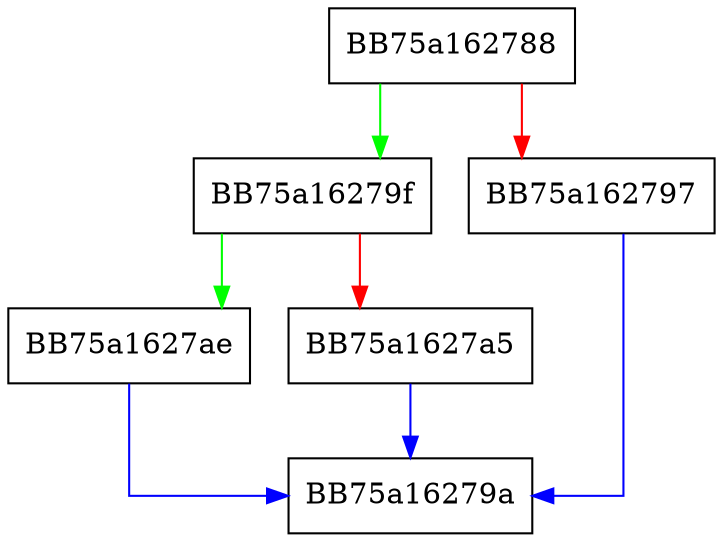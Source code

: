 digraph lua_touserdata {
  node [shape="box"];
  graph [splines=ortho];
  BB75a162788 -> BB75a16279f [color="green"];
  BB75a162788 -> BB75a162797 [color="red"];
  BB75a162797 -> BB75a16279a [color="blue"];
  BB75a16279f -> BB75a1627ae [color="green"];
  BB75a16279f -> BB75a1627a5 [color="red"];
  BB75a1627a5 -> BB75a16279a [color="blue"];
  BB75a1627ae -> BB75a16279a [color="blue"];
}